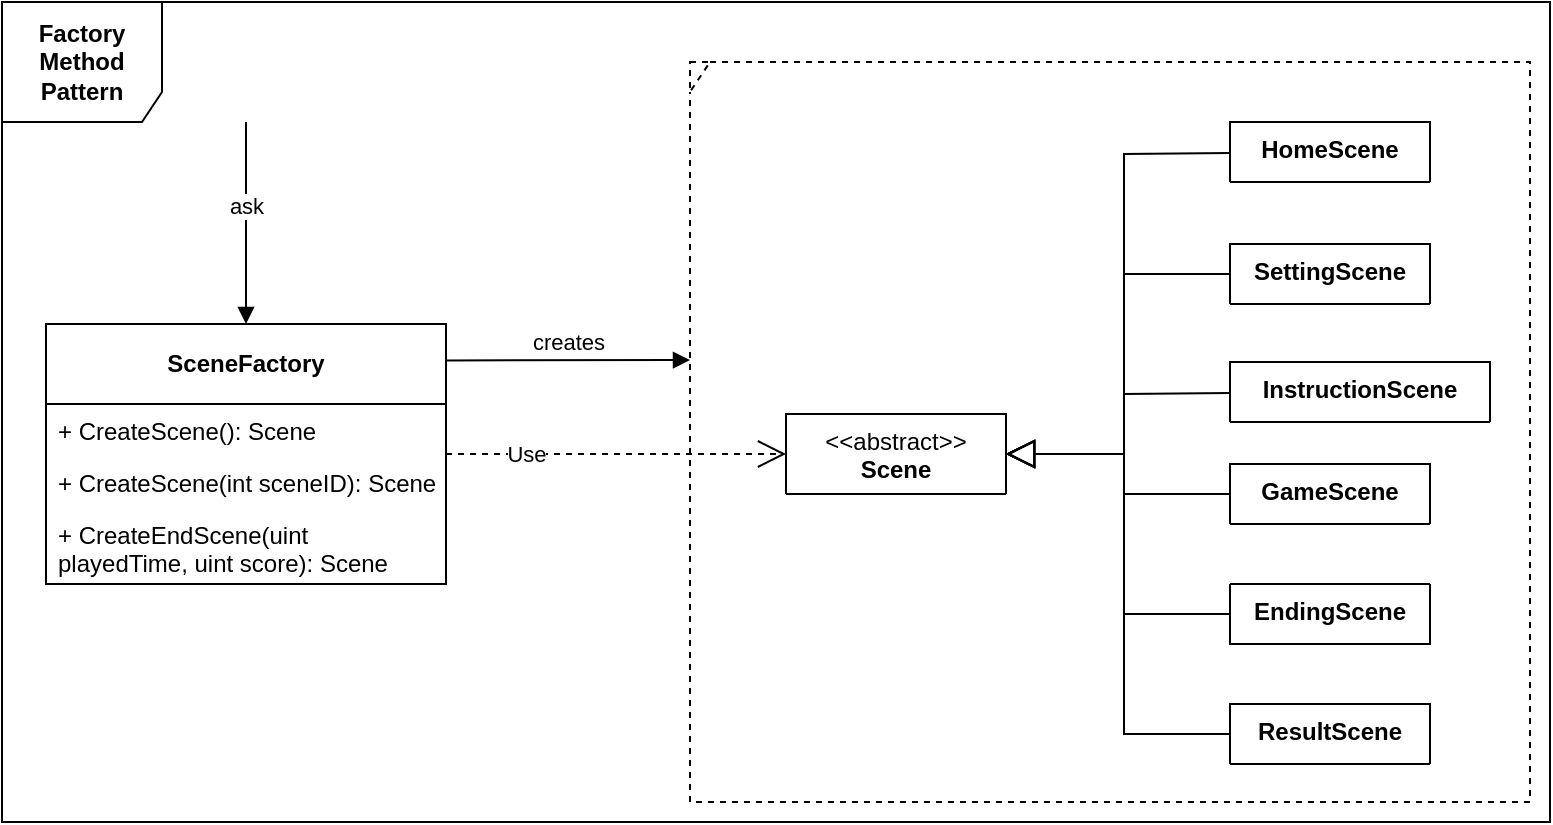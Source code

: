 <mxfile version="21.3.5" type="device">
  <diagram name="Page-1" id="ZnBycrOcbZc2g3glk5I5">
    <mxGraphModel dx="1235" dy="1761" grid="1" gridSize="10" guides="1" tooltips="1" connect="1" arrows="1" fold="1" page="1" pageScale="1" pageWidth="850" pageHeight="1100" math="0" shadow="0">
      <root>
        <mxCell id="0" />
        <mxCell id="1" parent="0" />
        <mxCell id="KymnQMp04L1_Xn4oVz9M-1" value="&lt;span style=&quot;font-weight: normal;&quot;&gt;&amp;lt;&amp;lt;abstract&amp;gt;&amp;gt;&lt;/span&gt;&lt;br&gt;Scene" style="swimlane;fontStyle=1;align=center;verticalAlign=top;childLayout=stackLayout;horizontal=1;startSize=40;horizontalStack=0;resizeParent=1;resizeParentMax=0;resizeLast=0;collapsible=1;marginBottom=0;whiteSpace=wrap;html=1;rounded=0;" vertex="1" collapsed="1" parent="1">
          <mxGeometry x="418" y="-814" width="110" height="40" as="geometry">
            <mxRectangle x="230" y="-911" width="160" height="250" as="alternateBounds" />
          </mxGeometry>
        </mxCell>
        <mxCell id="KymnQMp04L1_Xn4oVz9M-2" value="-&amp;nbsp;_buttons: List&amp;lt;Button&amp;gt;" style="text;strokeColor=none;fillColor=none;align=left;verticalAlign=top;spacingLeft=4;spacingRight=4;overflow=hidden;rotatable=0;points=[[0,0.5],[1,0.5]];portConstraint=eastwest;whiteSpace=wrap;html=1;rounded=0;" vertex="1" parent="KymnQMp04L1_Xn4oVz9M-1">
          <mxGeometry y="40" width="160" height="26" as="geometry" />
        </mxCell>
        <mxCell id="KymnQMp04L1_Xn4oVz9M-3" value="" style="line;strokeWidth=1;fillColor=none;align=left;verticalAlign=middle;spacingTop=-1;spacingLeft=3;spacingRight=3;rotatable=0;labelPosition=right;points=[];portConstraint=eastwest;strokeColor=inherit;rounded=0;" vertex="1" parent="KymnQMp04L1_Xn4oVz9M-1">
          <mxGeometry y="66" width="160" height="8" as="geometry" />
        </mxCell>
        <mxCell id="KymnQMp04L1_Xn4oVz9M-4" value="+ Scene()" style="text;strokeColor=none;fillColor=none;align=left;verticalAlign=top;spacingLeft=4;spacingRight=4;overflow=hidden;rotatable=0;points=[[0,0.5],[1,0.5]];portConstraint=eastwest;whiteSpace=wrap;html=1;rounded=0;" vertex="1" parent="KymnQMp04L1_Xn4oVz9M-1">
          <mxGeometry y="74" width="160" height="36" as="geometry" />
        </mxCell>
        <mxCell id="KymnQMp04L1_Xn4oVz9M-5" value="+ Button: List&amp;lt;Button&amp;gt; &amp;lt;&amp;lt;readonly, property&amp;gt;&amp;gt;" style="text;strokeColor=none;fillColor=none;align=left;verticalAlign=top;spacingLeft=4;spacingRight=4;overflow=hidden;rotatable=0;points=[[0,0.5],[1,0.5]];portConstraint=eastwest;whiteSpace=wrap;html=1;rounded=0;" vertex="1" parent="KymnQMp04L1_Xn4oVz9M-1">
          <mxGeometry y="110" width="160" height="49" as="geometry" />
        </mxCell>
        <mxCell id="KymnQMp04L1_Xn4oVz9M-6" value="+ Update() &amp;lt;&amp;lt;virtual&amp;gt;&amp;gt;" style="text;strokeColor=none;fillColor=none;align=left;verticalAlign=top;spacingLeft=4;spacingRight=4;overflow=hidden;rotatable=0;points=[[0,0.5],[1,0.5]];portConstraint=eastwest;whiteSpace=wrap;html=1;rounded=0;" vertex="1" parent="KymnQMp04L1_Xn4oVz9M-1">
          <mxGeometry y="159" width="160" height="26" as="geometry" />
        </mxCell>
        <mxCell id="KymnQMp04L1_Xn4oVz9M-7" value="+ Draw() &amp;lt;&amp;lt;virtual&amp;gt;&amp;gt;" style="text;strokeColor=none;fillColor=none;align=left;verticalAlign=top;spacingLeft=4;spacingRight=4;overflow=hidden;rotatable=0;points=[[0,0.5],[1,0.5]];portConstraint=eastwest;whiteSpace=wrap;html=1;rounded=0;" vertex="1" parent="KymnQMp04L1_Xn4oVz9M-1">
          <mxGeometry y="185" width="160" height="26" as="geometry" />
        </mxCell>
        <mxCell id="KymnQMp04L1_Xn4oVz9M-8" value="#&amp;nbsp;FetchButton(string name): Button" style="text;strokeColor=none;fillColor=none;align=left;verticalAlign=top;spacingLeft=4;spacingRight=4;overflow=hidden;rotatable=0;points=[[0,0.5],[1,0.5]];portConstraint=eastwest;whiteSpace=wrap;html=1;rounded=0;" vertex="1" parent="KymnQMp04L1_Xn4oVz9M-1">
          <mxGeometry y="211" width="160" height="39" as="geometry" />
        </mxCell>
        <mxCell id="KymnQMp04L1_Xn4oVz9M-9" value="&lt;b&gt;SceneFactory&lt;/b&gt;" style="swimlane;fontStyle=0;childLayout=stackLayout;horizontal=1;startSize=40;fillColor=none;horizontalStack=0;resizeParent=1;resizeParentMax=0;resizeLast=0;collapsible=1;marginBottom=0;whiteSpace=wrap;html=1;rounded=0;" vertex="1" parent="1">
          <mxGeometry x="48" y="-859" width="200" height="130" as="geometry">
            <mxRectangle x="-330" y="-140" width="100" height="30" as="alternateBounds" />
          </mxGeometry>
        </mxCell>
        <mxCell id="KymnQMp04L1_Xn4oVz9M-10" value="+ CreateScene(): Scene" style="text;strokeColor=none;fillColor=none;align=left;verticalAlign=top;spacingLeft=4;spacingRight=4;overflow=hidden;rotatable=0;points=[[0,0.5],[1,0.5]];portConstraint=eastwest;whiteSpace=wrap;html=1;rounded=0;" vertex="1" parent="KymnQMp04L1_Xn4oVz9M-9">
          <mxGeometry y="40" width="200" height="26" as="geometry" />
        </mxCell>
        <mxCell id="KymnQMp04L1_Xn4oVz9M-11" value="+ CreateScene(int sceneID): Scene" style="text;strokeColor=none;fillColor=none;align=left;verticalAlign=top;spacingLeft=4;spacingRight=4;overflow=hidden;rotatable=0;points=[[0,0.5],[1,0.5]];portConstraint=eastwest;whiteSpace=wrap;html=1;rounded=0;" vertex="1" parent="KymnQMp04L1_Xn4oVz9M-9">
          <mxGeometry y="66" width="200" height="26" as="geometry" />
        </mxCell>
        <mxCell id="KymnQMp04L1_Xn4oVz9M-12" value="+ CreateEndScene(uint playedTime, uint score): Scene" style="text;strokeColor=none;fillColor=none;align=left;verticalAlign=top;spacingLeft=4;spacingRight=4;overflow=hidden;rotatable=0;points=[[0,0.5],[1,0.5]];portConstraint=eastwest;whiteSpace=wrap;html=1;rounded=0;" vertex="1" parent="KymnQMp04L1_Xn4oVz9M-9">
          <mxGeometry y="92" width="200" height="38" as="geometry" />
        </mxCell>
        <mxCell id="KymnQMp04L1_Xn4oVz9M-13" value="HomeScene" style="swimlane;fontStyle=1;align=center;verticalAlign=top;childLayout=stackLayout;horizontal=1;startSize=30;horizontalStack=0;resizeParent=1;resizeParentMax=0;resizeLast=0;collapsible=1;marginBottom=0;whiteSpace=wrap;html=1;rounded=0;" vertex="1" collapsed="1" parent="1">
          <mxGeometry x="640" y="-960" width="100" height="30" as="geometry">
            <mxRectangle x="113" y="-895" width="160" height="230" as="alternateBounds" />
          </mxGeometry>
        </mxCell>
        <mxCell id="KymnQMp04L1_Xn4oVz9M-14" value="- _downSprite1: Sprite" style="text;strokeColor=none;fillColor=none;align=left;verticalAlign=top;spacingLeft=4;spacingRight=4;overflow=hidden;rotatable=0;points=[[0,0.5],[1,0.5]];portConstraint=eastwest;whiteSpace=wrap;html=1;rounded=0;" vertex="1" parent="KymnQMp04L1_Xn4oVz9M-13">
          <mxGeometry y="30" width="160" height="26" as="geometry" />
        </mxCell>
        <mxCell id="KymnQMp04L1_Xn4oVz9M-15" value="- _homeBackground: Sprite" style="text;strokeColor=none;fillColor=none;align=left;verticalAlign=top;spacingLeft=4;spacingRight=4;overflow=hidden;rotatable=0;points=[[0,0.5],[1,0.5]];portConstraint=eastwest;whiteSpace=wrap;html=1;rounded=0;" vertex="1" parent="KymnQMp04L1_Xn4oVz9M-13">
          <mxGeometry y="56" width="160" height="26" as="geometry" />
        </mxCell>
        <mxCell id="KymnQMp04L1_Xn4oVz9M-16" value="- _downSprite2: Sprite" style="text;strokeColor=none;fillColor=none;align=left;verticalAlign=top;spacingLeft=4;spacingRight=4;overflow=hidden;rotatable=0;points=[[0,0.5],[1,0.5]];portConstraint=eastwest;whiteSpace=wrap;html=1;rounded=0;" vertex="1" parent="KymnQMp04L1_Xn4oVz9M-13">
          <mxGeometry y="82" width="160" height="26" as="geometry" />
        </mxCell>
        <mxCell id="KymnQMp04L1_Xn4oVz9M-17" value="- _handPoint: Sprite" style="text;strokeColor=none;fillColor=none;align=left;verticalAlign=top;spacingLeft=4;spacingRight=4;overflow=hidden;rotatable=0;points=[[0,0.5],[1,0.5]];portConstraint=eastwest;whiteSpace=wrap;html=1;rounded=0;" vertex="1" parent="KymnQMp04L1_Xn4oVz9M-13">
          <mxGeometry y="108" width="160" height="26" as="geometry" />
        </mxCell>
        <mxCell id="KymnQMp04L1_Xn4oVz9M-18" value="" style="line;strokeWidth=1;fillColor=none;align=left;verticalAlign=middle;spacingTop=-1;spacingLeft=3;spacingRight=3;rotatable=0;labelPosition=right;points=[];portConstraint=eastwest;strokeColor=inherit;rounded=0;" vertex="1" parent="KymnQMp04L1_Xn4oVz9M-13">
          <mxGeometry y="134" width="160" height="8" as="geometry" />
        </mxCell>
        <mxCell id="KymnQMp04L1_Xn4oVz9M-19" value="+ HomeScene()" style="text;strokeColor=none;fillColor=none;align=left;verticalAlign=top;spacingLeft=4;spacingRight=4;overflow=hidden;rotatable=0;points=[[0,0.5],[1,0.5]];portConstraint=eastwest;whiteSpace=wrap;html=1;rounded=0;" vertex="1" parent="KymnQMp04L1_Xn4oVz9M-13">
          <mxGeometry y="142" width="160" height="36" as="geometry" />
        </mxCell>
        <mxCell id="KymnQMp04L1_Xn4oVz9M-20" value="+ Update() &amp;lt;&amp;lt; override &amp;gt;&amp;gt;" style="text;strokeColor=none;fillColor=none;align=left;verticalAlign=top;spacingLeft=4;spacingRight=4;overflow=hidden;rotatable=0;points=[[0,0.5],[1,0.5]];portConstraint=eastwest;whiteSpace=wrap;html=1;rounded=0;" vertex="1" parent="KymnQMp04L1_Xn4oVz9M-13">
          <mxGeometry y="178" width="160" height="26" as="geometry" />
        </mxCell>
        <mxCell id="KymnQMp04L1_Xn4oVz9M-21" value="+ Draw() &amp;lt;&amp;lt; override &amp;gt;&amp;gt;" style="text;strokeColor=none;fillColor=none;align=left;verticalAlign=top;spacingLeft=4;spacingRight=4;overflow=hidden;rotatable=0;points=[[0,0.5],[1,0.5]];portConstraint=eastwest;whiteSpace=wrap;html=1;rounded=0;" vertex="1" parent="KymnQMp04L1_Xn4oVz9M-13">
          <mxGeometry y="204" width="160" height="26" as="geometry" />
        </mxCell>
        <mxCell id="KymnQMp04L1_Xn4oVz9M-22" value="SettingScene" style="swimlane;fontStyle=1;align=center;verticalAlign=top;childLayout=stackLayout;horizontal=1;startSize=30;horizontalStack=0;resizeParent=1;resizeParentMax=0;resizeLast=0;collapsible=1;marginBottom=0;whiteSpace=wrap;html=1;rounded=0;" vertex="1" collapsed="1" parent="1">
          <mxGeometry x="640" y="-899" width="100" height="30" as="geometry">
            <mxRectangle x="113" y="-637" width="160" height="318" as="alternateBounds" />
          </mxGeometry>
        </mxCell>
        <mxCell id="KymnQMp04L1_Xn4oVz9M-23" value="- _backgroundMusic: Music" style="text;strokeColor=none;fillColor=none;align=left;verticalAlign=top;spacingLeft=4;spacingRight=4;overflow=hidden;rotatable=0;points=[[0,0.5],[1,0.5]];portConstraint=eastwest;whiteSpace=wrap;html=1;rounded=0;" vertex="1" parent="KymnQMp04L1_Xn4oVz9M-22">
          <mxGeometry y="30" width="160" height="26" as="geometry" />
        </mxCell>
        <mxCell id="KymnQMp04L1_Xn4oVz9M-24" value="- _muteSprite: Sprite" style="text;strokeColor=none;fillColor=none;align=left;verticalAlign=top;spacingLeft=4;spacingRight=4;overflow=hidden;rotatable=0;points=[[0,0.5],[1,0.5]];portConstraint=eastwest;whiteSpace=wrap;html=1;rounded=0;" vertex="1" parent="KymnQMp04L1_Xn4oVz9M-22">
          <mxGeometry y="56" width="160" height="26" as="geometry" />
        </mxCell>
        <mxCell id="KymnQMp04L1_Xn4oVz9M-25" value="- _keyToChange: string" style="text;strokeColor=none;fillColor=none;align=left;verticalAlign=top;spacingLeft=4;spacingRight=4;overflow=hidden;rotatable=0;points=[[0,0.5],[1,0.5]];portConstraint=eastwest;whiteSpace=wrap;html=1;rounded=0;" vertex="1" parent="KymnQMp04L1_Xn4oVz9M-22">
          <mxGeometry y="82" width="160" height="26" as="geometry" />
        </mxCell>
        <mxCell id="KymnQMp04L1_Xn4oVz9M-26" value="- _invalidKeyWarning: bool" style="text;strokeColor=none;fillColor=none;align=left;verticalAlign=top;spacingLeft=4;spacingRight=4;overflow=hidden;rotatable=0;points=[[0,0.5],[1,0.5]];portConstraint=eastwest;whiteSpace=wrap;html=1;rounded=0;" vertex="1" parent="KymnQMp04L1_Xn4oVz9M-22">
          <mxGeometry y="108" width="160" height="26" as="geometry" />
        </mxCell>
        <mxCell id="KymnQMp04L1_Xn4oVz9M-27" value="" style="line;strokeWidth=1;fillColor=none;align=left;verticalAlign=middle;spacingTop=-1;spacingLeft=3;spacingRight=3;rotatable=0;labelPosition=right;points=[];portConstraint=eastwest;strokeColor=inherit;rounded=0;" vertex="1" parent="KymnQMp04L1_Xn4oVz9M-22">
          <mxGeometry y="134" width="160" height="8" as="geometry" />
        </mxCell>
        <mxCell id="KymnQMp04L1_Xn4oVz9M-28" value="+ SettingScene()" style="text;strokeColor=none;fillColor=none;align=left;verticalAlign=top;spacingLeft=4;spacingRight=4;overflow=hidden;rotatable=0;points=[[0,0.5],[1,0.5]];portConstraint=eastwest;whiteSpace=wrap;html=1;rounded=0;" vertex="1" parent="KymnQMp04L1_Xn4oVz9M-22">
          <mxGeometry y="142" width="160" height="36" as="geometry" />
        </mxCell>
        <mxCell id="KymnQMp04L1_Xn4oVz9M-29" value="- InvalidKeyWarning: bool &amp;lt;&amp;lt;property&amp;gt;&amp;gt;" style="text;strokeColor=none;fillColor=none;align=left;verticalAlign=top;spacingLeft=4;spacingRight=4;overflow=hidden;rotatable=0;points=[[0,0.5],[1,0.5]];portConstraint=eastwest;whiteSpace=wrap;html=1;rounded=0;" vertex="1" parent="KymnQMp04L1_Xn4oVz9M-22">
          <mxGeometry y="178" width="160" height="39" as="geometry" />
        </mxCell>
        <mxCell id="KymnQMp04L1_Xn4oVz9M-30" value="- KeyToChange: string &amp;lt;&amp;lt;property&amp;gt;&amp;gt;" style="text;strokeColor=none;fillColor=none;align=left;verticalAlign=top;spacingLeft=4;spacingRight=4;overflow=hidden;rotatable=0;points=[[0,0.5],[1,0.5]];portConstraint=eastwest;whiteSpace=wrap;html=1;rounded=0;" vertex="1" parent="KymnQMp04L1_Xn4oVz9M-22">
          <mxGeometry y="217" width="160" height="49" as="geometry" />
        </mxCell>
        <mxCell id="KymnQMp04L1_Xn4oVz9M-31" value="+ Update() &amp;lt;&amp;lt; override &amp;gt;&amp;gt;" style="text;strokeColor=none;fillColor=none;align=left;verticalAlign=top;spacingLeft=4;spacingRight=4;overflow=hidden;rotatable=0;points=[[0,0.5],[1,0.5]];portConstraint=eastwest;whiteSpace=wrap;html=1;rounded=0;" vertex="1" parent="KymnQMp04L1_Xn4oVz9M-22">
          <mxGeometry y="266" width="160" height="26" as="geometry" />
        </mxCell>
        <mxCell id="KymnQMp04L1_Xn4oVz9M-32" value="+ Draw() &amp;lt;&amp;lt; override &amp;gt;&amp;gt;" style="text;strokeColor=none;fillColor=none;align=left;verticalAlign=top;spacingLeft=4;spacingRight=4;overflow=hidden;rotatable=0;points=[[0,0.5],[1,0.5]];portConstraint=eastwest;whiteSpace=wrap;html=1;rounded=0;" vertex="1" parent="KymnQMp04L1_Xn4oVz9M-22">
          <mxGeometry y="292" width="160" height="26" as="geometry" />
        </mxCell>
        <mxCell id="KymnQMp04L1_Xn4oVz9M-33" value="InstructionScene" style="swimlane;fontStyle=1;align=center;verticalAlign=top;childLayout=stackLayout;horizontal=1;startSize=30;horizontalStack=0;resizeParent=1;resizeParentMax=0;resizeLast=0;collapsible=1;marginBottom=0;whiteSpace=wrap;html=1;rounded=0;" vertex="1" collapsed="1" parent="1">
          <mxGeometry x="640" y="-840" width="130" height="30" as="geometry">
            <mxRectangle x="360" y="-637" width="230" height="399" as="alternateBounds" />
          </mxGeometry>
        </mxCell>
        <mxCell id="KymnQMp04L1_Xn4oVz9M-34" value="- _backgroundMusic: Music" style="text;strokeColor=none;fillColor=none;align=left;verticalAlign=top;spacingLeft=4;spacingRight=4;overflow=hidden;rotatable=0;points=[[0,0.5],[1,0.5]];portConstraint=eastwest;whiteSpace=wrap;html=1;rounded=0;" vertex="1" parent="KymnQMp04L1_Xn4oVz9M-33">
          <mxGeometry y="30" width="230" height="26" as="geometry" />
        </mxCell>
        <mxCell id="KymnQMp04L1_Xn4oVz9M-35" value="- _timer: Timer" style="text;strokeColor=none;fillColor=none;align=left;verticalAlign=top;spacingLeft=4;spacingRight=4;overflow=hidden;rotatable=0;points=[[0,0.5],[1,0.5]];portConstraint=eastwest;whiteSpace=wrap;html=1;rounded=0;" vertex="1" parent="KymnQMp04L1_Xn4oVz9M-33">
          <mxGeometry y="56" width="230" height="26" as="geometry" />
        </mxCell>
        <mxCell id="KymnQMp04L1_Xn4oVz9M-36" value="- _stage: uint" style="text;strokeColor=none;fillColor=none;align=left;verticalAlign=top;spacingLeft=4;spacingRight=4;overflow=hidden;rotatable=0;points=[[0,0.5],[1,0.5]];portConstraint=eastwest;whiteSpace=wrap;html=1;rounded=0;" vertex="1" parent="KymnQMp04L1_Xn4oVz9M-33">
          <mxGeometry y="82" width="230" height="26" as="geometry" />
        </mxCell>
        <mxCell id="KymnQMp04L1_Xn4oVz9M-37" value="- _mainBoard: GameBoard" style="text;strokeColor=none;fillColor=none;align=left;verticalAlign=top;spacingLeft=4;spacingRight=4;overflow=hidden;rotatable=0;points=[[0,0.5],[1,0.5]];portConstraint=eastwest;whiteSpace=wrap;html=1;rounded=0;" vertex="1" parent="KymnQMp04L1_Xn4oVz9M-33">
          <mxGeometry y="108" width="230" height="26" as="geometry" />
        </mxCell>
        <mxCell id="KymnQMp04L1_Xn4oVz9M-38" value="- _nextBoard: GameBoard" style="text;strokeColor=none;fillColor=none;align=left;verticalAlign=top;spacingLeft=4;spacingRight=4;overflow=hidden;rotatable=0;points=[[0,0.5],[1,0.5]];portConstraint=eastwest;whiteSpace=wrap;html=1;rounded=0;" vertex="1" parent="KymnQMp04L1_Xn4oVz9M-33">
          <mxGeometry y="134" width="230" height="26" as="geometry" />
        </mxCell>
        <mxCell id="KymnQMp04L1_Xn4oVz9M-39" value="- _blocksCtrl: BlocksController" style="text;strokeColor=none;fillColor=none;align=left;verticalAlign=top;spacingLeft=4;spacingRight=4;overflow=hidden;rotatable=0;points=[[0,0.5],[1,0.5]];portConstraint=eastwest;whiteSpace=wrap;html=1;rounded=0;" vertex="1" parent="KymnQMp04L1_Xn4oVz9M-33">
          <mxGeometry y="160" width="230" height="26" as="geometry" />
        </mxCell>
        <mxCell id="KymnQMp04L1_Xn4oVz9M-40" value="- _exampleTetrominos: List&amp;lt;Tetromino&amp;gt;" style="text;strokeColor=none;fillColor=none;align=left;verticalAlign=top;spacingLeft=4;spacingRight=4;overflow=hidden;rotatable=0;points=[[0,0.5],[1,0.5]];portConstraint=eastwest;whiteSpace=wrap;html=1;rounded=0;" vertex="1" parent="KymnQMp04L1_Xn4oVz9M-33">
          <mxGeometry y="186" width="230" height="26" as="geometry" />
        </mxCell>
        <mxCell id="KymnQMp04L1_Xn4oVz9M-41" value="- _saveSprite: Sprite" style="text;strokeColor=none;fillColor=none;align=left;verticalAlign=top;spacingLeft=4;spacingRight=4;overflow=hidden;rotatable=0;points=[[0,0.5],[1,0.5]];portConstraint=eastwest;whiteSpace=wrap;html=1;rounded=0;" vertex="1" parent="KymnQMp04L1_Xn4oVz9M-33">
          <mxGeometry y="212" width="230" height="26" as="geometry" />
        </mxCell>
        <mxCell id="KymnQMp04L1_Xn4oVz9M-42" value="- _loadSprite: Sprite" style="text;strokeColor=none;fillColor=none;align=left;verticalAlign=top;spacingLeft=4;spacingRight=4;overflow=hidden;rotatable=0;points=[[0,0.5],[1,0.5]];portConstraint=eastwest;whiteSpace=wrap;html=1;rounded=0;" vertex="1" parent="KymnQMp04L1_Xn4oVz9M-33">
          <mxGeometry y="238" width="230" height="26" as="geometry" />
        </mxCell>
        <mxCell id="KymnQMp04L1_Xn4oVz9M-43" value="" style="line;strokeWidth=1;fillColor=none;align=left;verticalAlign=middle;spacingTop=-1;spacingLeft=3;spacingRight=3;rotatable=0;labelPosition=right;points=[];portConstraint=eastwest;strokeColor=inherit;rounded=0;" vertex="1" parent="KymnQMp04L1_Xn4oVz9M-33">
          <mxGeometry y="264" width="230" height="8" as="geometry" />
        </mxCell>
        <mxCell id="KymnQMp04L1_Xn4oVz9M-44" value="+ InstructionScene()" style="text;strokeColor=none;fillColor=none;align=left;verticalAlign=top;spacingLeft=4;spacingRight=4;overflow=hidden;rotatable=0;points=[[0,0.5],[1,0.5]];portConstraint=eastwest;whiteSpace=wrap;html=1;rounded=0;" vertex="1" parent="KymnQMp04L1_Xn4oVz9M-33">
          <mxGeometry y="272" width="230" height="36" as="geometry" />
        </mxCell>
        <mxCell id="KymnQMp04L1_Xn4oVz9M-45" value="-&amp;nbsp;DrawKeysInstruction(string instruction, int currentStage)" style="text;strokeColor=none;fillColor=none;align=left;verticalAlign=top;spacingLeft=4;spacingRight=4;overflow=hidden;rotatable=0;points=[[0,0.5],[1,0.5]];portConstraint=eastwest;whiteSpace=wrap;html=1;rounded=0;" vertex="1" parent="KymnQMp04L1_Xn4oVz9M-33">
          <mxGeometry y="308" width="230" height="39" as="geometry" />
        </mxCell>
        <mxCell id="KymnQMp04L1_Xn4oVz9M-46" value="+ Update() &amp;lt;&amp;lt; override &amp;gt;&amp;gt;" style="text;strokeColor=none;fillColor=none;align=left;verticalAlign=top;spacingLeft=4;spacingRight=4;overflow=hidden;rotatable=0;points=[[0,0.5],[1,0.5]];portConstraint=eastwest;whiteSpace=wrap;html=1;rounded=0;" vertex="1" parent="KymnQMp04L1_Xn4oVz9M-33">
          <mxGeometry y="347" width="230" height="26" as="geometry" />
        </mxCell>
        <mxCell id="KymnQMp04L1_Xn4oVz9M-47" value="+ Draw() &amp;lt;&amp;lt; override &amp;gt;&amp;gt;" style="text;strokeColor=none;fillColor=none;align=left;verticalAlign=top;spacingLeft=4;spacingRight=4;overflow=hidden;rotatable=0;points=[[0,0.5],[1,0.5]];portConstraint=eastwest;whiteSpace=wrap;html=1;rounded=0;" vertex="1" parent="KymnQMp04L1_Xn4oVz9M-33">
          <mxGeometry y="373" width="230" height="26" as="geometry" />
        </mxCell>
        <mxCell id="KymnQMp04L1_Xn4oVz9M-48" value="GameScene" style="swimlane;fontStyle=1;align=center;verticalAlign=top;childLayout=stackLayout;horizontal=1;startSize=30;horizontalStack=0;resizeParent=1;resizeParentMax=0;resizeLast=0;collapsible=1;marginBottom=0;whiteSpace=wrap;html=1;rounded=0;" vertex="1" collapsed="1" parent="1">
          <mxGeometry x="640" y="-789" width="100" height="30" as="geometry">
            <mxRectangle x="400" y="-85" width="188" height="526" as="alternateBounds" />
          </mxGeometry>
        </mxCell>
        <mxCell id="KymnQMp04L1_Xn4oVz9M-49" value="- _backgroundMusic: Music" style="text;strokeColor=none;fillColor=none;align=left;verticalAlign=top;spacingLeft=4;spacingRight=4;overflow=hidden;rotatable=0;points=[[0,0.5],[1,0.5]];portConstraint=eastwest;whiteSpace=wrap;html=1;rounded=0;" vertex="1" parent="KymnQMp04L1_Xn4oVz9M-48">
          <mxGeometry y="30" width="188" height="26" as="geometry" />
        </mxCell>
        <mxCell id="KymnQMp04L1_Xn4oVz9M-50" value="- _gameOverSE: SoundEffect" style="text;strokeColor=none;fillColor=none;align=left;verticalAlign=top;spacingLeft=4;spacingRight=4;overflow=hidden;rotatable=0;points=[[0,0.5],[1,0.5]];portConstraint=eastwest;whiteSpace=wrap;html=1;rounded=0;" vertex="1" parent="KymnQMp04L1_Xn4oVz9M-48">
          <mxGeometry y="56" width="188" height="26" as="geometry" />
        </mxCell>
        <mxCell id="KymnQMp04L1_Xn4oVz9M-51" value="- _defaultTimer: Timer" style="text;strokeColor=none;fillColor=none;align=left;verticalAlign=top;spacingLeft=4;spacingRight=4;overflow=hidden;rotatable=0;points=[[0,0.5],[1,0.5]];portConstraint=eastwest;whiteSpace=wrap;html=1;rounded=0;" vertex="1" parent="KymnQMp04L1_Xn4oVz9M-48">
          <mxGeometry y="82" width="188" height="26" as="geometry" />
        </mxCell>
        <mxCell id="KymnQMp04L1_Xn4oVz9M-52" value="- _mainBoard: GameBoard" style="text;strokeColor=none;fillColor=none;align=left;verticalAlign=top;spacingLeft=4;spacingRight=4;overflow=hidden;rotatable=0;points=[[0,0.5],[1,0.5]];portConstraint=eastwest;whiteSpace=wrap;html=1;rounded=0;" vertex="1" parent="KymnQMp04L1_Xn4oVz9M-48">
          <mxGeometry y="108" width="188" height="26" as="geometry" />
        </mxCell>
        <mxCell id="KymnQMp04L1_Xn4oVz9M-53" value="- _nextBoard: GameBoard" style="text;strokeColor=none;fillColor=none;align=left;verticalAlign=top;spacingLeft=4;spacingRight=4;overflow=hidden;rotatable=0;points=[[0,0.5],[1,0.5]];portConstraint=eastwest;whiteSpace=wrap;html=1;rounded=0;" vertex="1" parent="KymnQMp04L1_Xn4oVz9M-48">
          <mxGeometry y="134" width="188" height="26" as="geometry" />
        </mxCell>
        <mxCell id="KymnQMp04L1_Xn4oVz9M-54" value="- _blocksCtrl: BlocksController" style="text;strokeColor=none;fillColor=none;align=left;verticalAlign=top;spacingLeft=4;spacingRight=4;overflow=hidden;rotatable=0;points=[[0,0.5],[1,0.5]];portConstraint=eastwest;whiteSpace=wrap;html=1;rounded=0;" vertex="1" parent="KymnQMp04L1_Xn4oVz9M-48">
          <mxGeometry y="160" width="188" height="26" as="geometry" />
        </mxCell>
        <mxCell id="KymnQMp04L1_Xn4oVz9M-55" value="- _currentTetromino: Tetromino" style="text;strokeColor=none;fillColor=none;align=left;verticalAlign=top;spacingLeft=4;spacingRight=4;overflow=hidden;rotatable=0;points=[[0,0.5],[1,0.5]];portConstraint=eastwest;whiteSpace=wrap;html=1;rounded=0;" vertex="1" parent="KymnQMp04L1_Xn4oVz9M-48">
          <mxGeometry y="186" width="188" height="26" as="geometry" />
        </mxCell>
        <mxCell id="KymnQMp04L1_Xn4oVz9M-56" value="- _nextTetromino: Tetromino" style="text;strokeColor=none;fillColor=none;align=left;verticalAlign=top;spacingLeft=4;spacingRight=4;overflow=hidden;rotatable=0;points=[[0,0.5],[1,0.5]];portConstraint=eastwest;whiteSpace=wrap;html=1;rounded=0;" vertex="1" parent="KymnQMp04L1_Xn4oVz9M-48">
          <mxGeometry y="212" width="188" height="26" as="geometry" />
        </mxCell>
        <mxCell id="KymnQMp04L1_Xn4oVz9M-57" value="- _gameOver: bool" style="text;strokeColor=none;fillColor=none;align=left;verticalAlign=top;spacingLeft=4;spacingRight=4;overflow=hidden;rotatable=0;points=[[0,0.5],[1,0.5]];portConstraint=eastwest;whiteSpace=wrap;html=1;rounded=0;" vertex="1" parent="KymnQMp04L1_Xn4oVz9M-48">
          <mxGeometry y="238" width="188" height="26" as="geometry" />
        </mxCell>
        <mxCell id="KymnQMp04L1_Xn4oVz9M-58" value="- _timeOfSteps: uint" style="text;strokeColor=none;fillColor=none;align=left;verticalAlign=top;spacingLeft=4;spacingRight=4;overflow=hidden;rotatable=0;points=[[0,0.5],[1,0.5]];portConstraint=eastwest;whiteSpace=wrap;html=1;rounded=0;" vertex="1" parent="KymnQMp04L1_Xn4oVz9M-48">
          <mxGeometry y="264" width="188" height="26" as="geometry" />
        </mxCell>
        <mxCell id="KymnQMp04L1_Xn4oVz9M-59" value="- _lastUpdateTimer: uint" style="text;strokeColor=none;fillColor=none;align=left;verticalAlign=top;spacingLeft=4;spacingRight=4;overflow=hidden;rotatable=0;points=[[0,0.5],[1,0.5]];portConstraint=eastwest;whiteSpace=wrap;html=1;rounded=0;" vertex="1" parent="KymnQMp04L1_Xn4oVz9M-48">
          <mxGeometry y="290" width="188" height="26" as="geometry" />
        </mxCell>
        <mxCell id="KymnQMp04L1_Xn4oVz9M-60" value="- _playedTimer: uint" style="text;strokeColor=none;fillColor=none;align=left;verticalAlign=top;spacingLeft=4;spacingRight=4;overflow=hidden;rotatable=0;points=[[0,0.5],[1,0.5]];portConstraint=eastwest;whiteSpace=wrap;html=1;rounded=0;" vertex="1" parent="KymnQMp04L1_Xn4oVz9M-48">
          <mxGeometry y="316" width="188" height="26" as="geometry" />
        </mxCell>
        <mxCell id="KymnQMp04L1_Xn4oVz9M-61" value="- _wasMovedDown: uint" style="text;strokeColor=none;fillColor=none;align=left;verticalAlign=top;spacingLeft=4;spacingRight=4;overflow=hidden;rotatable=0;points=[[0,0.5],[1,0.5]];portConstraint=eastwest;whiteSpace=wrap;html=1;rounded=0;" vertex="1" parent="KymnQMp04L1_Xn4oVz9M-48">
          <mxGeometry y="342" width="188" height="26" as="geometry" />
        </mxCell>
        <mxCell id="KymnQMp04L1_Xn4oVz9M-62" value="" style="line;strokeWidth=1;fillColor=none;align=left;verticalAlign=middle;spacingTop=-1;spacingLeft=3;spacingRight=3;rotatable=0;labelPosition=right;points=[];portConstraint=eastwest;strokeColor=inherit;rounded=0;" vertex="1" parent="KymnQMp04L1_Xn4oVz9M-48">
          <mxGeometry y="368" width="188" height="8" as="geometry" />
        </mxCell>
        <mxCell id="KymnQMp04L1_Xn4oVz9M-63" value="+ GameScene()" style="text;strokeColor=none;fillColor=none;align=left;verticalAlign=top;spacingLeft=4;spacingRight=4;overflow=hidden;rotatable=0;points=[[0,0.5],[1,0.5]];portConstraint=eastwest;whiteSpace=wrap;html=1;rounded=0;" vertex="1" parent="KymnQMp04L1_Xn4oVz9M-48">
          <mxGeometry y="376" width="188" height="36" as="geometry" />
        </mxCell>
        <mxCell id="KymnQMp04L1_Xn4oVz9M-64" value="+ Update() &amp;lt;&amp;lt; override &amp;gt;&amp;gt;" style="text;strokeColor=none;fillColor=none;align=left;verticalAlign=top;spacingLeft=4;spacingRight=4;overflow=hidden;rotatable=0;points=[[0,0.5],[1,0.5]];portConstraint=eastwest;whiteSpace=wrap;html=1;rounded=0;" vertex="1" parent="KymnQMp04L1_Xn4oVz9M-48">
          <mxGeometry y="412" width="188" height="26" as="geometry" />
        </mxCell>
        <mxCell id="KymnQMp04L1_Xn4oVz9M-65" value="+ Draw() &amp;lt;&amp;lt; override &amp;gt;&amp;gt;" style="text;strokeColor=none;fillColor=none;align=left;verticalAlign=top;spacingLeft=4;spacingRight=4;overflow=hidden;rotatable=0;points=[[0,0.5],[1,0.5]];portConstraint=eastwest;whiteSpace=wrap;html=1;rounded=0;" vertex="1" parent="KymnQMp04L1_Xn4oVz9M-48">
          <mxGeometry y="438" width="188" height="36" as="geometry" />
        </mxCell>
        <mxCell id="KymnQMp04L1_Xn4oVz9M-66" value="+ Save()" style="text;strokeColor=none;fillColor=none;align=left;verticalAlign=top;spacingLeft=4;spacingRight=4;overflow=hidden;rotatable=0;points=[[0,0.5],[1,0.5]];portConstraint=eastwest;whiteSpace=wrap;html=1;rounded=0;" vertex="1" parent="KymnQMp04L1_Xn4oVz9M-48">
          <mxGeometry y="474" width="188" height="26" as="geometry" />
        </mxCell>
        <mxCell id="KymnQMp04L1_Xn4oVz9M-67" value="+ Load()" style="text;strokeColor=none;fillColor=none;align=left;verticalAlign=top;spacingLeft=4;spacingRight=4;overflow=hidden;rotatable=0;points=[[0,0.5],[1,0.5]];portConstraint=eastwest;whiteSpace=wrap;html=1;rounded=0;" vertex="1" parent="KymnQMp04L1_Xn4oVz9M-48">
          <mxGeometry y="500" width="188" height="26" as="geometry" />
        </mxCell>
        <mxCell id="KymnQMp04L1_Xn4oVz9M-68" value="EndingScene" style="swimlane;fontStyle=1;align=center;verticalAlign=top;childLayout=stackLayout;horizontal=1;startSize=0;horizontalStack=0;resizeParent=1;resizeParentMax=0;resizeLast=0;collapsible=1;marginBottom=0;whiteSpace=wrap;html=1;rounded=0;" vertex="1" collapsed="1" parent="1">
          <mxGeometry x="640" y="-729" width="100" height="30" as="geometry">
            <mxRectangle x="113" y="-267" width="180" height="273" as="alternateBounds" />
          </mxGeometry>
        </mxCell>
        <mxCell id="KymnQMp04L1_Xn4oVz9M-69" value="- _backgroundMusic: Music" style="text;strokeColor=none;fillColor=none;align=left;verticalAlign=top;spacingLeft=4;spacingRight=4;overflow=hidden;rotatable=0;points=[[0,0.5],[1,0.5]];portConstraint=eastwest;whiteSpace=wrap;html=1;rounded=0;" vertex="1" parent="KymnQMp04L1_Xn4oVz9M-68">
          <mxGeometry y="34" width="180" height="26" as="geometry" />
        </mxCell>
        <mxCell id="KymnQMp04L1_Xn4oVz9M-70" value="- _handPoint: Sprite" style="text;strokeColor=none;fillColor=none;align=left;verticalAlign=top;spacingLeft=4;spacingRight=4;overflow=hidden;rotatable=0;points=[[0,0.5],[1,0.5]];portConstraint=eastwest;whiteSpace=wrap;html=1;rounded=0;" vertex="1" parent="KymnQMp04L1_Xn4oVz9M-68">
          <mxGeometry y="60" width="180" height="26" as="geometry" />
        </mxCell>
        <mxCell id="KymnQMp04L1_Xn4oVz9M-71" value="- _previousPlayedTime: uint" style="text;strokeColor=none;fillColor=none;align=left;verticalAlign=top;spacingLeft=4;spacingRight=4;overflow=hidden;rotatable=0;points=[[0,0.5],[1,0.5]];portConstraint=eastwest;whiteSpace=wrap;html=1;rounded=0;" vertex="1" parent="KymnQMp04L1_Xn4oVz9M-68">
          <mxGeometry y="86" width="180" height="26" as="geometry" />
        </mxCell>
        <mxCell id="KymnQMp04L1_Xn4oVz9M-72" value="- _previousScore: uint" style="text;strokeColor=none;fillColor=none;align=left;verticalAlign=top;spacingLeft=4;spacingRight=4;overflow=hidden;rotatable=0;points=[[0,0.5],[1,0.5]];portConstraint=eastwest;whiteSpace=wrap;html=1;rounded=0;" vertex="1" parent="KymnQMp04L1_Xn4oVz9M-68">
          <mxGeometry y="112" width="180" height="26" as="geometry" />
        </mxCell>
        <mxCell id="KymnQMp04L1_Xn4oVz9M-73" value="" style="line;strokeWidth=1;fillColor=none;align=left;verticalAlign=middle;spacingTop=-1;spacingLeft=3;spacingRight=3;rotatable=0;labelPosition=right;points=[];portConstraint=eastwest;strokeColor=inherit;rounded=0;" vertex="1" parent="KymnQMp04L1_Xn4oVz9M-68">
          <mxGeometry y="138" width="180" height="8" as="geometry" />
        </mxCell>
        <mxCell id="KymnQMp04L1_Xn4oVz9M-74" value="+&amp;nbsp;EndingScene()" style="text;strokeColor=none;fillColor=none;align=left;verticalAlign=top;spacingLeft=4;spacingRight=4;overflow=hidden;rotatable=0;points=[[0,0.5],[1,0.5]];portConstraint=eastwest;whiteSpace=wrap;html=1;rounded=0;" vertex="1" parent="KymnQMp04L1_Xn4oVz9M-68">
          <mxGeometry y="146" width="180" height="26" as="geometry" />
        </mxCell>
        <mxCell id="KymnQMp04L1_Xn4oVz9M-75" value="+&amp;nbsp;EndingScene(&lt;br&gt;uint playedTime, uint score)" style="text;strokeColor=none;fillColor=none;align=left;verticalAlign=top;spacingLeft=4;spacingRight=4;overflow=hidden;rotatable=0;points=[[0,0.5],[1,0.5]];portConstraint=eastwest;whiteSpace=wrap;html=1;rounded=0;" vertex="1" parent="KymnQMp04L1_Xn4oVz9M-68">
          <mxGeometry y="172" width="180" height="49" as="geometry" />
        </mxCell>
        <mxCell id="KymnQMp04L1_Xn4oVz9M-76" value="+ Update() &amp;lt;&amp;lt; override &amp;gt;&amp;gt;" style="text;strokeColor=none;fillColor=none;align=left;verticalAlign=top;spacingLeft=4;spacingRight=4;overflow=hidden;rotatable=0;points=[[0,0.5],[1,0.5]];portConstraint=eastwest;whiteSpace=wrap;html=1;rounded=0;" vertex="1" parent="KymnQMp04L1_Xn4oVz9M-68">
          <mxGeometry y="221" width="180" height="26" as="geometry" />
        </mxCell>
        <mxCell id="KymnQMp04L1_Xn4oVz9M-77" value="+ Draw() &amp;lt;&amp;lt; override &amp;gt;&amp;gt;" style="text;strokeColor=none;fillColor=none;align=left;verticalAlign=top;spacingLeft=4;spacingRight=4;overflow=hidden;rotatable=0;points=[[0,0.5],[1,0.5]];portConstraint=eastwest;whiteSpace=wrap;html=1;rounded=0;" vertex="1" parent="KymnQMp04L1_Xn4oVz9M-68">
          <mxGeometry y="247" width="180" height="26" as="geometry" />
        </mxCell>
        <mxCell id="KymnQMp04L1_Xn4oVz9M-78" value="ResultScene" style="swimlane;fontStyle=1;align=center;verticalAlign=top;childLayout=stackLayout;horizontal=1;startSize=30;horizontalStack=0;resizeParent=1;resizeParentMax=0;resizeLast=0;collapsible=1;marginBottom=0;whiteSpace=wrap;html=1;rounded=0;" vertex="1" collapsed="1" parent="1">
          <mxGeometry x="640" y="-669" width="100" height="30" as="geometry">
            <mxRectangle x="113" y="65" width="170" height="380" as="alternateBounds" />
          </mxGeometry>
        </mxCell>
        <mxCell id="KymnQMp04L1_Xn4oVz9M-79" value="- _backgroundMusic: Music" style="text;strokeColor=none;fillColor=none;align=left;verticalAlign=top;spacingLeft=4;spacingRight=4;overflow=hidden;rotatable=0;points=[[0,0.5],[1,0.5]];portConstraint=eastwest;whiteSpace=wrap;html=1;rounded=0;" vertex="1" parent="KymnQMp04L1_Xn4oVz9M-78">
          <mxGeometry y="30" width="170" height="26" as="geometry" />
        </mxCell>
        <mxCell id="KymnQMp04L1_Xn4oVz9M-80" value="- _filterBy: string" style="text;strokeColor=none;fillColor=none;align=left;verticalAlign=top;spacingLeft=4;spacingRight=4;overflow=hidden;rotatable=0;points=[[0,0.5],[1,0.5]];portConstraint=eastwest;whiteSpace=wrap;html=1;rounded=0;" vertex="1" parent="KymnQMp04L1_Xn4oVz9M-78">
          <mxGeometry y="56" width="170" height="26" as="geometry" />
        </mxCell>
        <mxCell id="KymnQMp04L1_Xn4oVz9M-81" value="- _sortBy: string" style="text;strokeColor=none;fillColor=none;align=left;verticalAlign=top;spacingLeft=4;spacingRight=4;overflow=hidden;rotatable=0;points=[[0,0.5],[1,0.5]];portConstraint=eastwest;whiteSpace=wrap;html=1;rounded=0;" vertex="1" parent="KymnQMp04L1_Xn4oVz9M-78">
          <mxGeometry y="82" width="170" height="26" as="geometry" />
        </mxCell>
        <mxCell id="KymnQMp04L1_Xn4oVz9M-82" value="- _sortUp: bool" style="text;strokeColor=none;fillColor=none;align=left;verticalAlign=top;spacingLeft=4;spacingRight=4;overflow=hidden;rotatable=0;points=[[0,0.5],[1,0.5]];portConstraint=eastwest;whiteSpace=wrap;html=1;rounded=0;" vertex="1" parent="KymnQMp04L1_Xn4oVz9M-78">
          <mxGeometry y="108" width="170" height="36" as="geometry" />
        </mxCell>
        <mxCell id="KymnQMp04L1_Xn4oVz9M-83" value="- _results: List&amp;lt;Result&amp;gt;" style="text;strokeColor=none;fillColor=none;align=left;verticalAlign=top;spacingLeft=4;spacingRight=4;overflow=hidden;rotatable=0;points=[[0,0.5],[1,0.5]];portConstraint=eastwest;whiteSpace=wrap;html=1;rounded=0;" vertex="1" parent="KymnQMp04L1_Xn4oVz9M-78">
          <mxGeometry y="144" width="170" height="26" as="geometry" />
        </mxCell>
        <mxCell id="KymnQMp04L1_Xn4oVz9M-84" value="" style="line;strokeWidth=1;fillColor=none;align=left;verticalAlign=middle;spacingTop=-1;spacingLeft=3;spacingRight=3;rotatable=0;labelPosition=right;points=[];portConstraint=eastwest;strokeColor=inherit;rounded=0;" vertex="1" parent="KymnQMp04L1_Xn4oVz9M-78">
          <mxGeometry y="170" width="170" height="8" as="geometry" />
        </mxCell>
        <mxCell id="KymnQMp04L1_Xn4oVz9M-85" value="+ ResultScene()" style="text;strokeColor=none;fillColor=none;align=left;verticalAlign=top;spacingLeft=4;spacingRight=4;overflow=hidden;rotatable=0;points=[[0,0.5],[1,0.5]];portConstraint=eastwest;whiteSpace=wrap;html=1;rounded=0;" vertex="1" parent="KymnQMp04L1_Xn4oVz9M-78">
          <mxGeometry y="178" width="170" height="36" as="geometry" />
        </mxCell>
        <mxCell id="KymnQMp04L1_Xn4oVz9M-86" value="+ Update() &amp;lt;&amp;lt; override &amp;gt;&amp;gt;" style="text;strokeColor=none;fillColor=none;align=left;verticalAlign=top;spacingLeft=4;spacingRight=4;overflow=hidden;rotatable=0;points=[[0,0.5],[1,0.5]];portConstraint=eastwest;whiteSpace=wrap;html=1;rounded=0;" vertex="1" parent="KymnQMp04L1_Xn4oVz9M-78">
          <mxGeometry y="214" width="170" height="26" as="geometry" />
        </mxCell>
        <mxCell id="KymnQMp04L1_Xn4oVz9M-87" value="+ Draw() &amp;lt;&amp;lt; override &amp;gt;&amp;gt;" style="text;strokeColor=none;fillColor=none;align=left;verticalAlign=top;spacingLeft=4;spacingRight=4;overflow=hidden;rotatable=0;points=[[0,0.5],[1,0.5]];portConstraint=eastwest;whiteSpace=wrap;html=1;rounded=0;" vertex="1" parent="KymnQMp04L1_Xn4oVz9M-78">
          <mxGeometry y="240" width="170" height="36" as="geometry" />
        </mxCell>
        <mxCell id="KymnQMp04L1_Xn4oVz9M-88" value="-&amp;nbsp;CheckFilter()" style="text;strokeColor=none;fillColor=none;align=left;verticalAlign=top;spacingLeft=4;spacingRight=4;overflow=hidden;rotatable=0;points=[[0,0.5],[1,0.5]];portConstraint=eastwest;whiteSpace=wrap;html=1;rounded=0;" vertex="1" parent="KymnQMp04L1_Xn4oVz9M-78">
          <mxGeometry y="276" width="170" height="26" as="geometry" />
        </mxCell>
        <mxCell id="KymnQMp04L1_Xn4oVz9M-89" value="-&amp;nbsp;Filter(LevelType levelType)" style="text;strokeColor=none;fillColor=none;align=left;verticalAlign=top;spacingLeft=4;spacingRight=4;overflow=hidden;rotatable=0;points=[[0,0.5],[1,0.5]];portConstraint=eastwest;whiteSpace=wrap;html=1;rounded=0;" vertex="1" parent="KymnQMp04L1_Xn4oVz9M-78">
          <mxGeometry y="302" width="170" height="26" as="geometry" />
        </mxCell>
        <mxCell id="KymnQMp04L1_Xn4oVz9M-90" value="-&amp;nbsp;CheckSort()" style="text;strokeColor=none;fillColor=none;align=left;verticalAlign=top;spacingLeft=4;spacingRight=4;overflow=hidden;rotatable=0;points=[[0,0.5],[1,0.5]];portConstraint=eastwest;whiteSpace=wrap;html=1;rounded=0;" vertex="1" parent="KymnQMp04L1_Xn4oVz9M-78">
          <mxGeometry y="328" width="170" height="26" as="geometry" />
        </mxCell>
        <mxCell id="KymnQMp04L1_Xn4oVz9M-91" value="- Sort()" style="text;strokeColor=none;fillColor=none;align=left;verticalAlign=top;spacingLeft=4;spacingRight=4;overflow=hidden;rotatable=0;points=[[0,0.5],[1,0.5]];portConstraint=eastwest;whiteSpace=wrap;html=1;rounded=0;" vertex="1" parent="KymnQMp04L1_Xn4oVz9M-78">
          <mxGeometry y="354" width="170" height="26" as="geometry" />
        </mxCell>
        <mxCell id="KymnQMp04L1_Xn4oVz9M-92" value="Use" style="endArrow=open;endSize=12;dashed=1;html=1;rounded=0;" edge="1" parent="1" source="KymnQMp04L1_Xn4oVz9M-9" target="KymnQMp04L1_Xn4oVz9M-1">
          <mxGeometry x="-0.529" width="160" relative="1" as="geometry">
            <mxPoint x="-9.5" y="-440" as="sourcePoint" />
            <mxPoint x="-70.5" y="-519" as="targetPoint" />
            <mxPoint as="offset" />
          </mxGeometry>
        </mxCell>
        <mxCell id="KymnQMp04L1_Xn4oVz9M-93" value="" style="endArrow=block;endFill=0;endSize=12;html=1;rounded=0;" edge="1" parent="1" source="KymnQMp04L1_Xn4oVz9M-13" target="KymnQMp04L1_Xn4oVz9M-1">
          <mxGeometry width="160" relative="1" as="geometry">
            <mxPoint x="228" y="-158" as="sourcePoint" />
            <mxPoint x="197" y="-158" as="targetPoint" />
            <Array as="points">
              <mxPoint x="587" y="-944" />
              <mxPoint x="587" y="-794" />
            </Array>
          </mxGeometry>
        </mxCell>
        <mxCell id="KymnQMp04L1_Xn4oVz9M-94" value="" style="endArrow=block;endFill=0;endSize=12;html=1;rounded=0;" edge="1" parent="1" source="KymnQMp04L1_Xn4oVz9M-22" target="KymnQMp04L1_Xn4oVz9M-1">
          <mxGeometry width="160" relative="1" as="geometry">
            <mxPoint x="650" y="-959" as="sourcePoint" />
            <mxPoint x="547" y="-784" as="targetPoint" />
            <Array as="points">
              <mxPoint x="587" y="-884" />
              <mxPoint x="587" y="-794" />
            </Array>
          </mxGeometry>
        </mxCell>
        <mxCell id="KymnQMp04L1_Xn4oVz9M-96" value="" style="endArrow=block;endFill=0;endSize=12;html=1;rounded=0;" edge="1" parent="1" source="KymnQMp04L1_Xn4oVz9M-33" target="KymnQMp04L1_Xn4oVz9M-1">
          <mxGeometry width="160" relative="1" as="geometry">
            <mxPoint x="650" y="-905" as="sourcePoint" />
            <mxPoint x="547" y="-784" as="targetPoint" />
            <Array as="points">
              <mxPoint x="587" y="-824" />
              <mxPoint x="587" y="-794" />
            </Array>
          </mxGeometry>
        </mxCell>
        <mxCell id="KymnQMp04L1_Xn4oVz9M-97" value="" style="endArrow=block;endFill=0;endSize=12;html=1;rounded=0;" edge="1" parent="1" source="KymnQMp04L1_Xn4oVz9M-48" target="KymnQMp04L1_Xn4oVz9M-1">
          <mxGeometry width="160" relative="1" as="geometry">
            <mxPoint x="660" y="-895" as="sourcePoint" />
            <mxPoint x="557" y="-774" as="targetPoint" />
            <Array as="points">
              <mxPoint x="587" y="-774" />
              <mxPoint x="587" y="-794" />
            </Array>
          </mxGeometry>
        </mxCell>
        <mxCell id="KymnQMp04L1_Xn4oVz9M-98" value="" style="endArrow=block;endFill=0;endSize=12;html=1;rounded=0;" edge="1" parent="1" source="KymnQMp04L1_Xn4oVz9M-68" target="KymnQMp04L1_Xn4oVz9M-1">
          <mxGeometry width="160" relative="1" as="geometry">
            <mxPoint x="650" y="-764" as="sourcePoint" />
            <mxPoint x="547" y="-784" as="targetPoint" />
            <Array as="points">
              <mxPoint x="587" y="-714" />
              <mxPoint x="587" y="-794" />
            </Array>
          </mxGeometry>
        </mxCell>
        <mxCell id="KymnQMp04L1_Xn4oVz9M-99" value="" style="endArrow=block;endFill=0;endSize=12;html=1;rounded=0;" edge="1" parent="1" source="KymnQMp04L1_Xn4oVz9M-78" target="KymnQMp04L1_Xn4oVz9M-1">
          <mxGeometry width="160" relative="1" as="geometry">
            <mxPoint x="660" y="-754" as="sourcePoint" />
            <mxPoint x="557" y="-774" as="targetPoint" />
            <Array as="points">
              <mxPoint x="587" y="-654" />
              <mxPoint x="587" y="-794" />
            </Array>
          </mxGeometry>
        </mxCell>
        <mxCell id="KymnQMp04L1_Xn4oVz9M-100" value="" style="shape=umlFrame;whiteSpace=wrap;html=1;pointerEvents=0;width=10;height=15;rounded=0;dashed=1;" vertex="1" parent="1">
          <mxGeometry x="370" y="-990" width="420" height="370" as="geometry" />
        </mxCell>
        <mxCell id="KymnQMp04L1_Xn4oVz9M-102" value="ask" style="html=1;verticalAlign=bottom;endArrow=block;edgeStyle=elbowEdgeStyle;elbow=vertical;curved=0;rounded=0;" edge="1" parent="1" target="KymnQMp04L1_Xn4oVz9M-9">
          <mxGeometry width="80" relative="1" as="geometry">
            <mxPoint x="148" y="-960" as="sourcePoint" />
            <mxPoint x="340" y="-800" as="targetPoint" />
          </mxGeometry>
        </mxCell>
        <mxCell id="KymnQMp04L1_Xn4oVz9M-105" value="creates" style="html=1;verticalAlign=bottom;endArrow=block;edgeStyle=elbowEdgeStyle;elbow=vertical;curved=0;rounded=0;exitX=1;exitY=0.14;exitDx=0;exitDy=0;exitPerimeter=0;" edge="1" parent="1" source="KymnQMp04L1_Xn4oVz9M-9" target="KymnQMp04L1_Xn4oVz9M-100">
          <mxGeometry width="80" relative="1" as="geometry">
            <mxPoint x="260" y="-800" as="sourcePoint" />
            <mxPoint x="340" y="-800" as="targetPoint" />
          </mxGeometry>
        </mxCell>
        <mxCell id="KymnQMp04L1_Xn4oVz9M-106" value="&lt;b&gt;Factory Method Pattern&lt;/b&gt;" style="shape=umlFrame;whiteSpace=wrap;html=1;pointerEvents=0;width=80;height=60;rounded=0;" vertex="1" parent="1">
          <mxGeometry x="26" y="-1020" width="774" height="410" as="geometry" />
        </mxCell>
      </root>
    </mxGraphModel>
  </diagram>
</mxfile>
